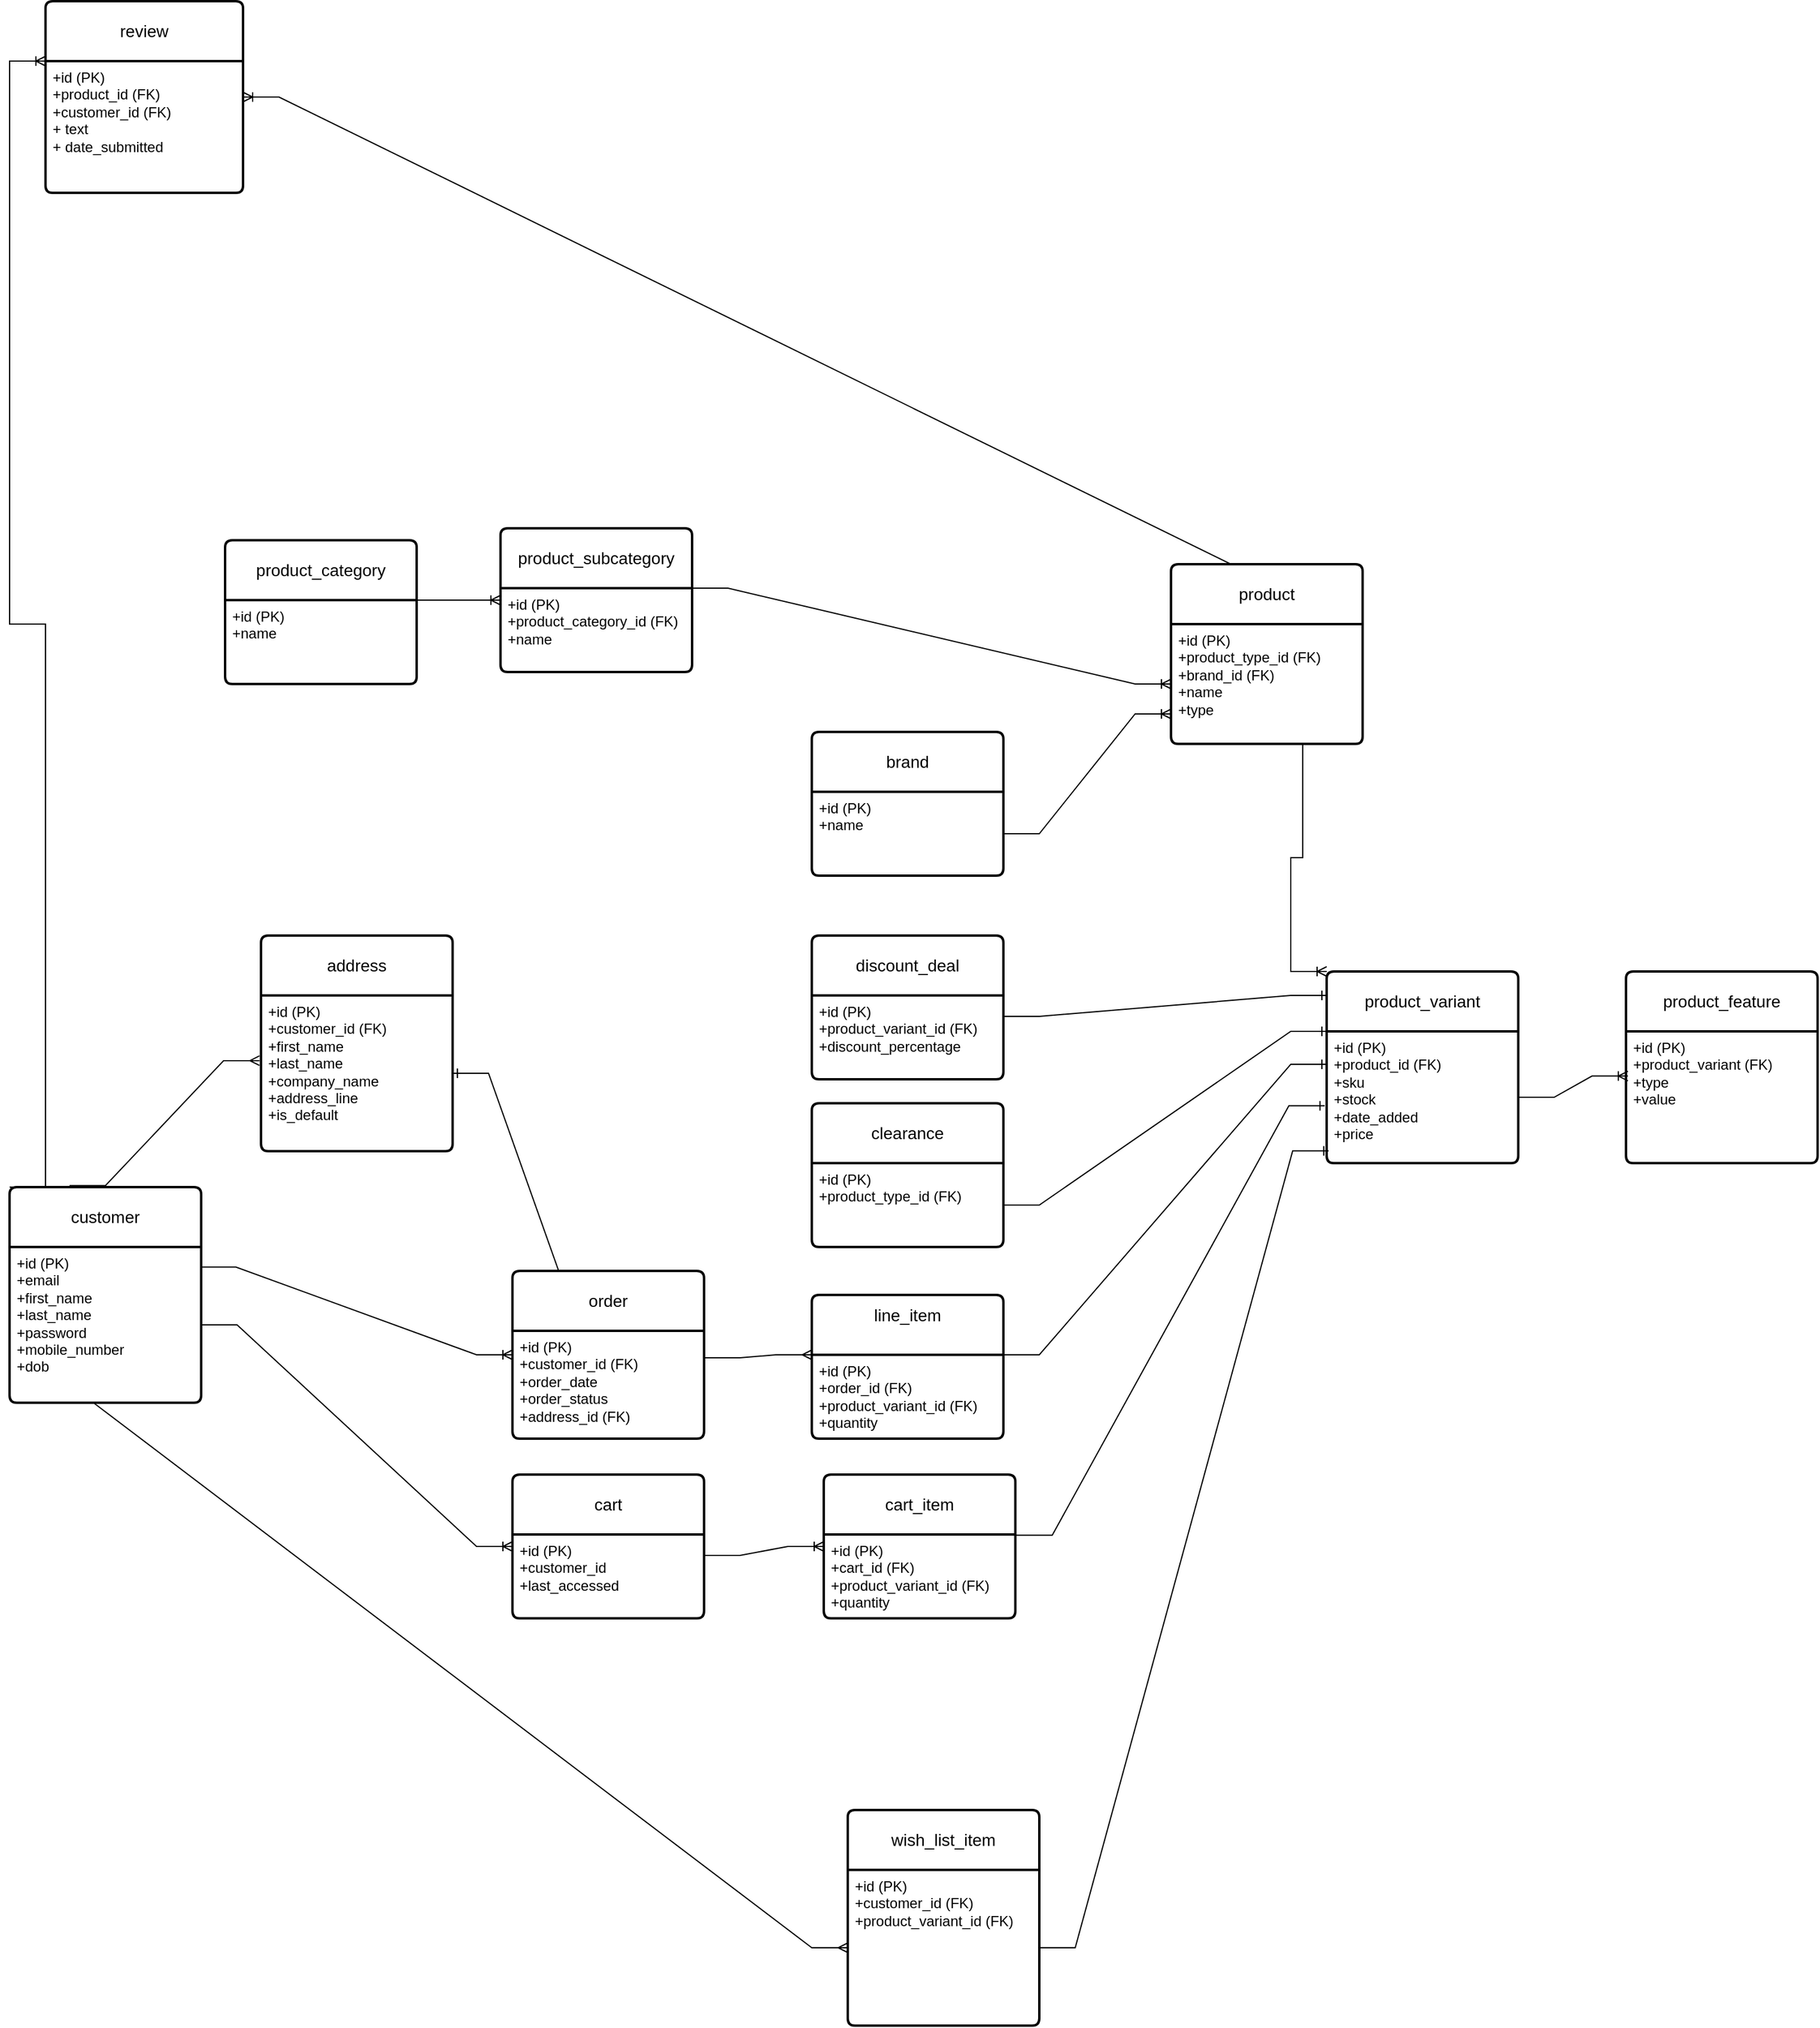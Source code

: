 <mxfile version="24.3.1" type="device">
  <diagram id="R2lEEEUBdFMjLlhIrx00" name="Page-1">
    <mxGraphModel dx="2936" dy="1738" grid="1" gridSize="10" guides="1" tooltips="1" connect="1" arrows="1" fold="1" page="1" pageScale="1" pageWidth="827" pageHeight="1169" math="0" shadow="0" extFonts="Permanent Marker^https://fonts.googleapis.com/css?family=Permanent+Marker">
      <root>
        <mxCell id="0" />
        <mxCell id="1" parent="0" />
        <mxCell id="pZEALZfNviSPJmIWoXC3-51" value="review" style="swimlane;childLayout=stackLayout;horizontal=1;startSize=50;horizontalStack=0;rounded=1;fontSize=14;fontStyle=0;strokeWidth=2;resizeParent=0;resizeLast=1;shadow=0;dashed=0;align=center;arcSize=4;whiteSpace=wrap;html=1;" vertex="1" parent="1">
          <mxGeometry x="-950" y="-410" width="165" height="160" as="geometry" />
        </mxCell>
        <mxCell id="pZEALZfNviSPJmIWoXC3-52" value="+id (PK)&lt;br&gt;+product_id (FK)&lt;br&gt;+customer_id (FK)&lt;div&gt;+ text&lt;/div&gt;&lt;div&gt;+ date_submitted&lt;/div&gt;" style="align=left;strokeColor=none;fillColor=none;spacingLeft=4;fontSize=12;verticalAlign=top;resizable=0;rotatable=0;part=1;html=1;" vertex="1" parent="pZEALZfNviSPJmIWoXC3-51">
          <mxGeometry y="50" width="165" height="110" as="geometry" />
        </mxCell>
        <mxCell id="pZEALZfNviSPJmIWoXC3-62" value="product" style="swimlane;childLayout=stackLayout;horizontal=1;startSize=50;horizontalStack=0;rounded=1;fontSize=14;fontStyle=0;strokeWidth=2;resizeParent=0;resizeLast=1;shadow=0;dashed=0;align=center;arcSize=4;whiteSpace=wrap;html=1;" vertex="1" parent="1">
          <mxGeometry x="-10" y="60" width="160" height="150" as="geometry" />
        </mxCell>
        <mxCell id="pZEALZfNviSPJmIWoXC3-63" value="+id (PK)&lt;br&gt;+product_type_id (FK)&lt;br&gt;+brand_id (FK)&lt;br&gt;&lt;div&gt;+name&lt;/div&gt;&lt;div&gt;+type&lt;/div&gt;" style="align=left;strokeColor=none;fillColor=none;spacingLeft=4;fontSize=12;verticalAlign=top;resizable=0;rotatable=0;part=1;html=1;" vertex="1" parent="pZEALZfNviSPJmIWoXC3-62">
          <mxGeometry y="50" width="160" height="100" as="geometry" />
        </mxCell>
        <mxCell id="pZEALZfNviSPJmIWoXC3-66" value="product_subcategory" style="swimlane;childLayout=stackLayout;horizontal=1;startSize=50;horizontalStack=0;rounded=1;fontSize=14;fontStyle=0;strokeWidth=2;resizeParent=0;resizeLast=1;shadow=0;dashed=0;align=center;arcSize=4;whiteSpace=wrap;html=1;" vertex="1" parent="1">
          <mxGeometry x="-570" y="30" width="160" height="120" as="geometry" />
        </mxCell>
        <mxCell id="pZEALZfNviSPJmIWoXC3-67" value="+id (PK)&lt;br&gt;+product_category_id (FK)&lt;br&gt;+name" style="align=left;strokeColor=none;fillColor=none;spacingLeft=4;fontSize=12;verticalAlign=top;resizable=0;rotatable=0;part=1;html=1;" vertex="1" parent="pZEALZfNviSPJmIWoXC3-66">
          <mxGeometry y="50" width="160" height="70" as="geometry" />
        </mxCell>
        <mxCell id="pZEALZfNviSPJmIWoXC3-68" value="product_category" style="swimlane;childLayout=stackLayout;horizontal=1;startSize=50;horizontalStack=0;rounded=1;fontSize=14;fontStyle=0;strokeWidth=2;resizeParent=0;resizeLast=1;shadow=0;dashed=0;align=center;arcSize=4;whiteSpace=wrap;html=1;" vertex="1" parent="1">
          <mxGeometry x="-800" y="40" width="160" height="120" as="geometry" />
        </mxCell>
        <mxCell id="pZEALZfNviSPJmIWoXC3-69" value="+id (PK)&lt;br&gt;+name" style="align=left;strokeColor=none;fillColor=none;spacingLeft=4;fontSize=12;verticalAlign=top;resizable=0;rotatable=0;part=1;html=1;" vertex="1" parent="pZEALZfNviSPJmIWoXC3-68">
          <mxGeometry y="50" width="160" height="70" as="geometry" />
        </mxCell>
        <mxCell id="pZEALZfNviSPJmIWoXC3-70" value="" style="edgeStyle=entityRelationEdgeStyle;fontSize=12;html=1;endArrow=ERoneToMany;rounded=0;exitX=1;exitY=0;exitDx=0;exitDy=0;" edge="1" parent="1" target="pZEALZfNviSPJmIWoXC3-66" source="pZEALZfNviSPJmIWoXC3-69">
          <mxGeometry width="100" height="100" relative="1" as="geometry">
            <mxPoint y="250" as="sourcePoint" />
            <mxPoint x="90" y="450" as="targetPoint" />
          </mxGeometry>
        </mxCell>
        <mxCell id="pZEALZfNviSPJmIWoXC3-72" value="" style="edgeStyle=entityRelationEdgeStyle;fontSize=12;html=1;endArrow=ERoneToMany;rounded=0;exitX=1;exitY=0;exitDx=0;exitDy=0;" edge="1" parent="1" source="pZEALZfNviSPJmIWoXC3-67" target="pZEALZfNviSPJmIWoXC3-63">
          <mxGeometry width="100" height="100" relative="1" as="geometry">
            <mxPoint x="-147.66" y="71.04" as="sourcePoint" />
            <mxPoint x="150" y="550" as="targetPoint" />
            <Array as="points">
              <mxPoint x="510" y="220" />
            </Array>
          </mxGeometry>
        </mxCell>
        <mxCell id="pZEALZfNviSPJmIWoXC3-73" value="brand" style="swimlane;childLayout=stackLayout;horizontal=1;startSize=50;horizontalStack=0;rounded=1;fontSize=14;fontStyle=0;strokeWidth=2;resizeParent=0;resizeLast=1;shadow=0;dashed=0;align=center;arcSize=4;whiteSpace=wrap;html=1;" vertex="1" parent="1">
          <mxGeometry x="-310" y="200" width="160" height="120" as="geometry" />
        </mxCell>
        <mxCell id="pZEALZfNviSPJmIWoXC3-74" value="+id (PK)&lt;br&gt;+name" style="align=left;strokeColor=none;fillColor=none;spacingLeft=4;fontSize=12;verticalAlign=top;resizable=0;rotatable=0;part=1;html=1;" vertex="1" parent="pZEALZfNviSPJmIWoXC3-73">
          <mxGeometry y="50" width="160" height="70" as="geometry" />
        </mxCell>
        <mxCell id="pZEALZfNviSPJmIWoXC3-75" value="" style="edgeStyle=entityRelationEdgeStyle;fontSize=12;html=1;endArrow=ERoneToMany;rounded=0;entryX=0;entryY=0.75;entryDx=0;entryDy=0;" edge="1" parent="1" source="pZEALZfNviSPJmIWoXC3-74" target="pZEALZfNviSPJmIWoXC3-63">
          <mxGeometry width="100" height="100" relative="1" as="geometry">
            <mxPoint x="492" y="241" as="sourcePoint" />
            <mxPoint x="600" y="275" as="targetPoint" />
            <Array as="points">
              <mxPoint x="520" y="230" />
            </Array>
          </mxGeometry>
        </mxCell>
        <mxCell id="pZEALZfNviSPJmIWoXC3-76" value="product_variant" style="swimlane;childLayout=stackLayout;horizontal=1;startSize=50;horizontalStack=0;rounded=1;fontSize=14;fontStyle=0;strokeWidth=2;resizeParent=0;resizeLast=1;shadow=0;dashed=0;align=center;arcSize=4;whiteSpace=wrap;html=1;" vertex="1" parent="1">
          <mxGeometry x="120" y="400" width="160" height="160" as="geometry" />
        </mxCell>
        <mxCell id="pZEALZfNviSPJmIWoXC3-77" value="+id (PK)&lt;br&gt;+product_id (FK)&lt;br&gt;+sku&lt;div&gt;&lt;div&gt;+stock&lt;/div&gt;&lt;/div&gt;&lt;div&gt;+date_added&lt;/div&gt;&lt;div&gt;+price&lt;/div&gt;" style="align=left;strokeColor=none;fillColor=none;spacingLeft=4;fontSize=12;verticalAlign=top;resizable=0;rotatable=0;part=1;html=1;" vertex="1" parent="pZEALZfNviSPJmIWoXC3-76">
          <mxGeometry y="50" width="160" height="110" as="geometry" />
        </mxCell>
        <mxCell id="pZEALZfNviSPJmIWoXC3-79" value="order" style="swimlane;childLayout=stackLayout;horizontal=1;startSize=50;horizontalStack=0;rounded=1;fontSize=14;fontStyle=0;strokeWidth=2;resizeParent=0;resizeLast=1;shadow=0;dashed=0;align=center;arcSize=4;whiteSpace=wrap;html=1;" vertex="1" parent="1">
          <mxGeometry x="-560" y="650" width="160" height="140" as="geometry" />
        </mxCell>
        <mxCell id="pZEALZfNviSPJmIWoXC3-80" value="+id (PK)&lt;br&gt;+customer_id (FK)&lt;br&gt;+order_date&lt;div&gt;+order_status&lt;/div&gt;&lt;div&gt;+address_id (FK)&lt;/div&gt;&lt;div&gt;&lt;br&gt;&lt;/div&gt;" style="align=left;strokeColor=none;fillColor=none;spacingLeft=4;fontSize=12;verticalAlign=top;resizable=0;rotatable=0;part=1;html=1;" vertex="1" parent="pZEALZfNviSPJmIWoXC3-79">
          <mxGeometry y="50" width="160" height="90" as="geometry" />
        </mxCell>
        <mxCell id="pZEALZfNviSPJmIWoXC3-138" style="edgeStyle=orthogonalEdgeStyle;rounded=0;orthogonalLoop=1;jettySize=auto;html=1;exitX=0.5;exitY=1;exitDx=0;exitDy=0;" edge="1" parent="pZEALZfNviSPJmIWoXC3-79" source="pZEALZfNviSPJmIWoXC3-80" target="pZEALZfNviSPJmIWoXC3-80">
          <mxGeometry relative="1" as="geometry" />
        </mxCell>
        <mxCell id="pZEALZfNviSPJmIWoXC3-81" value="customer" style="swimlane;childLayout=stackLayout;horizontal=1;startSize=50;horizontalStack=0;rounded=1;fontSize=14;fontStyle=0;strokeWidth=2;resizeParent=0;resizeLast=1;shadow=0;dashed=0;align=center;arcSize=4;whiteSpace=wrap;html=1;" vertex="1" parent="1">
          <mxGeometry x="-980" y="580" width="160" height="180" as="geometry" />
        </mxCell>
        <mxCell id="pZEALZfNviSPJmIWoXC3-82" value="+id (PK)&lt;br&gt;+email&lt;br&gt;&lt;div&gt;+first_name&lt;/div&gt;&lt;div&gt;+last_name&amp;nbsp;&lt;/div&gt;&lt;div&gt;+password&lt;/div&gt;&lt;div&gt;+mobile_number&lt;/div&gt;&lt;div&gt;+dob&lt;/div&gt;" style="align=left;strokeColor=none;fillColor=none;spacingLeft=4;fontSize=12;verticalAlign=top;resizable=0;rotatable=0;part=1;html=1;" vertex="1" parent="pZEALZfNviSPJmIWoXC3-81">
          <mxGeometry y="50" width="160" height="130" as="geometry" />
        </mxCell>
        <mxCell id="pZEALZfNviSPJmIWoXC3-83" value="" style="edgeStyle=entityRelationEdgeStyle;fontSize=12;html=1;endArrow=ERoneToMany;rounded=0;exitX=0.994;exitY=0.129;exitDx=0;exitDy=0;exitPerimeter=0;entryX=0;entryY=0.5;entryDx=0;entryDy=0;" edge="1" parent="1" source="pZEALZfNviSPJmIWoXC3-82" target="pZEALZfNviSPJmIWoXC3-79">
          <mxGeometry width="100" height="100" relative="1" as="geometry">
            <mxPoint x="30" y="270" as="sourcePoint" />
            <mxPoint x="90" y="260" as="targetPoint" />
            <Array as="points">
              <mxPoint x="60" y="700" />
            </Array>
          </mxGeometry>
        </mxCell>
        <mxCell id="pZEALZfNviSPJmIWoXC3-84" value="" style="edgeStyle=entityRelationEdgeStyle;fontSize=12;html=1;endArrow=ERmany;rounded=0;exitX=1;exitY=0.25;exitDx=0;exitDy=0;entryX=0;entryY=0;entryDx=0;entryDy=0;" edge="1" parent="1" source="pZEALZfNviSPJmIWoXC3-80" target="pZEALZfNviSPJmIWoXC3-98">
          <mxGeometry width="100" height="100" relative="1" as="geometry">
            <mxPoint x="270" y="750" as="sourcePoint" />
            <mxPoint x="370" y="650" as="targetPoint" />
          </mxGeometry>
        </mxCell>
        <mxCell id="pZEALZfNviSPJmIWoXC3-85" value="" style="edgeStyle=entityRelationEdgeStyle;fontSize=12;html=1;endArrow=ERoneToMany;rounded=0;entryX=0;entryY=0;entryDx=0;entryDy=0;exitX=0;exitY=0;exitDx=0;exitDy=0;" edge="1" parent="1" source="pZEALZfNviSPJmIWoXC3-81" target="pZEALZfNviSPJmIWoXC3-52">
          <mxGeometry width="100" height="100" relative="1" as="geometry">
            <mxPoint x="-1030" y="660" as="sourcePoint" />
            <mxPoint x="1195" y="1055" as="targetPoint" />
            <Array as="points">
              <mxPoint x="-900" y="570" />
              <mxPoint x="-900" y="400" />
              <mxPoint x="-967" y="-160" />
              <mxPoint x="-1010" y="340" />
              <mxPoint x="-1170" y="310" />
              <mxPoint x="-1110" y="350" />
            </Array>
          </mxGeometry>
        </mxCell>
        <mxCell id="pZEALZfNviSPJmIWoXC3-86" value="" style="edgeStyle=entityRelationEdgeStyle;fontSize=12;html=1;endArrow=ERoneToMany;rounded=0;exitX=0.5;exitY=0;exitDx=0;exitDy=0;" edge="1" parent="1" target="pZEALZfNviSPJmIWoXC3-51" source="pZEALZfNviSPJmIWoXC3-62">
          <mxGeometry width="100" height="100" relative="1" as="geometry">
            <mxPoint x="1370" y="1040" as="sourcePoint" />
            <mxPoint x="1630" y="-531" as="targetPoint" />
            <Array as="points">
              <mxPoint x="340" y="506.5" />
              <mxPoint x="750" y="210" />
              <mxPoint x="770" y="270" />
              <mxPoint x="1360" y="426.5" />
              <mxPoint x="1540" y="126.5" />
              <mxPoint x="780" y="240" />
              <mxPoint x="1440" y="166.5" />
            </Array>
          </mxGeometry>
        </mxCell>
        <mxCell id="pZEALZfNviSPJmIWoXC3-87" value="discount_deal" style="swimlane;childLayout=stackLayout;horizontal=1;startSize=50;horizontalStack=0;rounded=1;fontSize=14;fontStyle=0;strokeWidth=2;resizeParent=0;resizeLast=1;shadow=0;dashed=0;align=center;arcSize=4;whiteSpace=wrap;html=1;" vertex="1" parent="1">
          <mxGeometry x="-310" y="370" width="160" height="120" as="geometry" />
        </mxCell>
        <mxCell id="pZEALZfNviSPJmIWoXC3-88" value="+id (PK)&lt;br&gt;+product_variant_id (FK)&lt;div&gt;+discount_percentage&lt;/div&gt;" style="align=left;strokeColor=none;fillColor=none;spacingLeft=4;fontSize=12;verticalAlign=top;resizable=0;rotatable=0;part=1;html=1;" vertex="1" parent="pZEALZfNviSPJmIWoXC3-87">
          <mxGeometry y="50" width="160" height="70" as="geometry" />
        </mxCell>
        <mxCell id="pZEALZfNviSPJmIWoXC3-90" value="clearance" style="swimlane;childLayout=stackLayout;horizontal=1;startSize=50;horizontalStack=0;rounded=1;fontSize=14;fontStyle=0;strokeWidth=2;resizeParent=0;resizeLast=1;shadow=0;dashed=0;align=center;arcSize=4;whiteSpace=wrap;html=1;" vertex="1" parent="1">
          <mxGeometry x="-310" y="510" width="160" height="120" as="geometry" />
        </mxCell>
        <mxCell id="pZEALZfNviSPJmIWoXC3-91" value="+id (PK)&lt;br&gt;+product_type_id (FK)" style="align=left;strokeColor=none;fillColor=none;spacingLeft=4;fontSize=12;verticalAlign=top;resizable=0;rotatable=0;part=1;html=1;" vertex="1" parent="pZEALZfNviSPJmIWoXC3-90">
          <mxGeometry y="50" width="160" height="70" as="geometry" />
        </mxCell>
        <mxCell id="pZEALZfNviSPJmIWoXC3-96" value="" style="edgeStyle=entityRelationEdgeStyle;fontSize=12;html=1;endArrow=ERoneToMany;rounded=0;exitX=0.5;exitY=1;exitDx=0;exitDy=0;entryX=0;entryY=0;entryDx=0;entryDy=0;" edge="1" parent="1" source="pZEALZfNviSPJmIWoXC3-63" target="pZEALZfNviSPJmIWoXC3-76">
          <mxGeometry width="100" height="100" relative="1" as="geometry">
            <mxPoint x="-138" y="71" as="sourcePoint" />
            <mxPoint x="-50" y="125" as="targetPoint" />
            <Array as="points">
              <mxPoint x="520" y="230" />
            </Array>
          </mxGeometry>
        </mxCell>
        <mxCell id="pZEALZfNviSPJmIWoXC3-97" value="line_item&lt;div&gt;&lt;br&gt;&lt;/div&gt;" style="swimlane;childLayout=stackLayout;horizontal=1;startSize=50;horizontalStack=0;rounded=1;fontSize=14;fontStyle=0;strokeWidth=2;resizeParent=0;resizeLast=1;shadow=0;dashed=0;align=center;arcSize=4;whiteSpace=wrap;html=1;" vertex="1" parent="1">
          <mxGeometry x="-310" y="670" width="160" height="120" as="geometry" />
        </mxCell>
        <mxCell id="pZEALZfNviSPJmIWoXC3-98" value="+id (PK)&lt;br&gt;+order_id (FK)&lt;br&gt;+product_variant_id (FK)&lt;div&gt;+quantity&lt;/div&gt;" style="align=left;strokeColor=none;fillColor=none;spacingLeft=4;fontSize=12;verticalAlign=top;resizable=0;rotatable=0;part=1;html=1;" vertex="1" parent="pZEALZfNviSPJmIWoXC3-97">
          <mxGeometry y="50" width="160" height="70" as="geometry" />
        </mxCell>
        <mxCell id="pZEALZfNviSPJmIWoXC3-100" value="cart" style="swimlane;childLayout=stackLayout;horizontal=1;startSize=50;horizontalStack=0;rounded=1;fontSize=14;fontStyle=0;strokeWidth=2;resizeParent=0;resizeLast=1;shadow=0;dashed=0;align=center;arcSize=4;whiteSpace=wrap;html=1;" vertex="1" parent="1">
          <mxGeometry x="-560" y="820" width="160" height="120" as="geometry" />
        </mxCell>
        <mxCell id="pZEALZfNviSPJmIWoXC3-101" value="+id (PK)&lt;br&gt;+customer_id&lt;br&gt;&lt;div&gt;+last_accessed&lt;/div&gt;" style="align=left;strokeColor=none;fillColor=none;spacingLeft=4;fontSize=12;verticalAlign=top;resizable=0;rotatable=0;part=1;html=1;" vertex="1" parent="pZEALZfNviSPJmIWoXC3-100">
          <mxGeometry y="50" width="160" height="70" as="geometry" />
        </mxCell>
        <mxCell id="pZEALZfNviSPJmIWoXC3-106" value="cart_item" style="swimlane;childLayout=stackLayout;horizontal=1;startSize=50;horizontalStack=0;rounded=1;fontSize=14;fontStyle=0;strokeWidth=2;resizeParent=0;resizeLast=1;shadow=0;dashed=0;align=center;arcSize=4;whiteSpace=wrap;html=1;" vertex="1" parent="1">
          <mxGeometry x="-300" y="820" width="160" height="120" as="geometry" />
        </mxCell>
        <mxCell id="pZEALZfNviSPJmIWoXC3-107" value="+id (PK)&lt;br&gt;+cart_id (FK)&lt;br&gt;+product_variant_id (FK)&lt;div&gt;+quantity&lt;/div&gt;" style="align=left;strokeColor=none;fillColor=none;spacingLeft=4;fontSize=12;verticalAlign=top;resizable=0;rotatable=0;part=1;html=1;" vertex="1" parent="pZEALZfNviSPJmIWoXC3-106">
          <mxGeometry y="50" width="160" height="70" as="geometry" />
        </mxCell>
        <mxCell id="pZEALZfNviSPJmIWoXC3-111" value="" style="edgeStyle=entityRelationEdgeStyle;fontSize=12;html=1;endArrow=ERoneToMany;rounded=0;entryX=0;entryY=0.5;entryDx=0;entryDy=0;exitX=1;exitY=0.25;exitDx=0;exitDy=0;" edge="1" parent="1" source="pZEALZfNviSPJmIWoXC3-101" target="pZEALZfNviSPJmIWoXC3-106">
          <mxGeometry width="100" height="100" relative="1" as="geometry">
            <mxPoint x="-390" y="899" as="sourcePoint" />
            <mxPoint x="-279" y="880" as="targetPoint" />
            <Array as="points">
              <mxPoint x="341" y="850" />
            </Array>
          </mxGeometry>
        </mxCell>
        <mxCell id="pZEALZfNviSPJmIWoXC3-115" value="address" style="swimlane;childLayout=stackLayout;horizontal=1;startSize=50;horizontalStack=0;rounded=1;fontSize=14;fontStyle=0;strokeWidth=2;resizeParent=0;resizeLast=1;shadow=0;dashed=0;align=center;arcSize=4;whiteSpace=wrap;html=1;" vertex="1" parent="1">
          <mxGeometry x="-770" y="370" width="160" height="180" as="geometry" />
        </mxCell>
        <mxCell id="pZEALZfNviSPJmIWoXC3-116" value="+id (PK)&lt;div&gt;+customer_id (FK)&lt;br&gt;&lt;div&gt;+first_name&lt;/div&gt;&lt;div&gt;+last_name&amp;nbsp;&lt;/div&gt;&lt;div&gt;+company_name&lt;/div&gt;&lt;div&gt;+address_line&lt;/div&gt;&lt;div&gt;&lt;span style=&quot;background-color: initial;&quot;&gt;+is_default&lt;/span&gt;&lt;br&gt;&lt;/div&gt;&lt;/div&gt;" style="align=left;strokeColor=none;fillColor=none;spacingLeft=4;fontSize=12;verticalAlign=top;resizable=0;rotatable=0;part=1;html=1;" vertex="1" parent="pZEALZfNviSPJmIWoXC3-115">
          <mxGeometry y="50" width="160" height="130" as="geometry" />
        </mxCell>
        <mxCell id="pZEALZfNviSPJmIWoXC3-119" value="" style="edgeStyle=entityRelationEdgeStyle;fontSize=12;html=1;endArrow=ERmany;rounded=0;exitX=0.313;exitY=-0.007;exitDx=0;exitDy=0;exitPerimeter=0;entryX=-0.008;entryY=0.419;entryDx=0;entryDy=0;entryPerimeter=0;" edge="1" parent="1" source="pZEALZfNviSPJmIWoXC3-81" target="pZEALZfNviSPJmIWoXC3-116">
          <mxGeometry width="100" height="100" relative="1" as="geometry">
            <mxPoint x="100" y="710" as="sourcePoint" />
            <mxPoint x="200" y="610" as="targetPoint" />
            <Array as="points">
              <mxPoint x="-550" y="520" />
            </Array>
          </mxGeometry>
        </mxCell>
        <mxCell id="pZEALZfNviSPJmIWoXC3-120" value="wish_list_item" style="swimlane;childLayout=stackLayout;horizontal=1;startSize=50;horizontalStack=0;rounded=1;fontSize=14;fontStyle=0;strokeWidth=2;resizeParent=0;resizeLast=1;shadow=0;dashed=0;align=center;arcSize=4;whiteSpace=wrap;html=1;" vertex="1" parent="1">
          <mxGeometry x="-280" y="1100" width="160" height="180" as="geometry" />
        </mxCell>
        <mxCell id="pZEALZfNviSPJmIWoXC3-121" value="+id (PK)&lt;div&gt;+customer_id (FK)&lt;br&gt;&lt;div&gt;+product_variant_id (FK)&lt;/div&gt;&lt;/div&gt;" style="align=left;strokeColor=none;fillColor=none;spacingLeft=4;fontSize=12;verticalAlign=top;resizable=0;rotatable=0;part=1;html=1;" vertex="1" parent="pZEALZfNviSPJmIWoXC3-120">
          <mxGeometry y="50" width="160" height="130" as="geometry" />
        </mxCell>
        <mxCell id="pZEALZfNviSPJmIWoXC3-122" value="" style="edgeStyle=entityRelationEdgeStyle;fontSize=12;html=1;endArrow=ERmany;rounded=0;exitX=0.25;exitY=1;exitDx=0;exitDy=0;" edge="1" parent="1" source="pZEALZfNviSPJmIWoXC3-82" target="pZEALZfNviSPJmIWoXC3-121">
          <mxGeometry width="100" height="100" relative="1" as="geometry">
            <mxPoint x="-770" y="699" as="sourcePoint" />
            <mxPoint x="-750" y="580" as="targetPoint" />
            <Array as="points">
              <mxPoint x="-540" y="530" />
            </Array>
          </mxGeometry>
        </mxCell>
        <mxCell id="pZEALZfNviSPJmIWoXC3-127" value="" style="edgeStyle=entityRelationEdgeStyle;fontSize=12;html=1;endArrow=ERoneToMany;rounded=0;entryX=0.01;entryY=0.339;entryDx=0;entryDy=0;entryPerimeter=0;" edge="1" parent="1" source="pZEALZfNviSPJmIWoXC3-77" target="pZEALZfNviSPJmIWoXC3-131">
          <mxGeometry width="100" height="100" relative="1" as="geometry">
            <mxPoint x="70" y="740" as="sourcePoint" />
            <mxPoint x="82.5" y="750" as="targetPoint" />
            <Array as="points">
              <mxPoint x="70" y="710" />
            </Array>
          </mxGeometry>
        </mxCell>
        <mxCell id="pZEALZfNviSPJmIWoXC3-130" value="product_feature" style="swimlane;childLayout=stackLayout;horizontal=1;startSize=50;horizontalStack=0;rounded=1;fontSize=14;fontStyle=0;strokeWidth=2;resizeParent=0;resizeLast=1;shadow=0;dashed=0;align=center;arcSize=4;whiteSpace=wrap;html=1;" vertex="1" parent="1">
          <mxGeometry x="370" y="400" width="160" height="160" as="geometry" />
        </mxCell>
        <mxCell id="pZEALZfNviSPJmIWoXC3-131" value="+id (PK)&lt;div&gt;+product_variant (FK)&lt;br&gt;&lt;div&gt;+type&lt;/div&gt;&lt;div&gt;+value&lt;/div&gt;&lt;/div&gt;" style="align=left;strokeColor=none;fillColor=none;spacingLeft=4;fontSize=12;verticalAlign=top;resizable=0;rotatable=0;part=1;html=1;" vertex="1" parent="pZEALZfNviSPJmIWoXC3-130">
          <mxGeometry y="50" width="160" height="110" as="geometry" />
        </mxCell>
        <mxCell id="pZEALZfNviSPJmIWoXC3-134" value="" style="edgeStyle=entityRelationEdgeStyle;fontSize=12;html=1;endArrow=ERone;endFill=1;rounded=0;exitX=0.429;exitY=0.001;exitDx=0;exitDy=0;exitPerimeter=0;entryX=1;entryY=0.5;entryDx=0;entryDy=0;" edge="1" parent="1" source="pZEALZfNviSPJmIWoXC3-79" target="pZEALZfNviSPJmIWoXC3-116">
          <mxGeometry width="100" height="100" relative="1" as="geometry">
            <mxPoint x="-490" y="580" as="sourcePoint" />
            <mxPoint x="-510" y="470" as="targetPoint" />
          </mxGeometry>
        </mxCell>
        <mxCell id="pZEALZfNviSPJmIWoXC3-141" value="" style="edgeStyle=entityRelationEdgeStyle;fontSize=12;html=1;endArrow=ERoneToMany;rounded=0;exitX=1;exitY=0.5;exitDx=0;exitDy=0;entryX=0;entryY=0.5;entryDx=0;entryDy=0;" edge="1" parent="1" source="pZEALZfNviSPJmIWoXC3-82" target="pZEALZfNviSPJmIWoXC3-100">
          <mxGeometry width="100" height="100" relative="1" as="geometry">
            <mxPoint x="-811" y="657" as="sourcePoint" />
            <mxPoint x="-550" y="730" as="targetPoint" />
            <Array as="points">
              <mxPoint x="70" y="710" />
            </Array>
          </mxGeometry>
        </mxCell>
        <mxCell id="pZEALZfNviSPJmIWoXC3-144" value="" style="edgeStyle=entityRelationEdgeStyle;fontSize=12;html=1;endArrow=ERone;endFill=1;rounded=0;exitX=1;exitY=0.25;exitDx=0;exitDy=0;entryX=0;entryY=0.125;entryDx=0;entryDy=0;entryPerimeter=0;" edge="1" parent="1" source="pZEALZfNviSPJmIWoXC3-88" target="pZEALZfNviSPJmIWoXC3-76">
          <mxGeometry width="100" height="100" relative="1" as="geometry">
            <mxPoint x="-320" y="660" as="sourcePoint" />
            <mxPoint x="-220" y="560" as="targetPoint" />
          </mxGeometry>
        </mxCell>
        <mxCell id="pZEALZfNviSPJmIWoXC3-146" value="" style="edgeStyle=entityRelationEdgeStyle;fontSize=12;html=1;endArrow=ERone;endFill=1;rounded=0;exitX=1;exitY=0;exitDx=0;exitDy=0;entryX=0;entryY=0.25;entryDx=0;entryDy=0;" edge="1" parent="1" source="pZEALZfNviSPJmIWoXC3-98" target="pZEALZfNviSPJmIWoXC3-77">
          <mxGeometry width="100" height="100" relative="1" as="geometry">
            <mxPoint x="-140" y="740" as="sourcePoint" />
            <mxPoint x="-40" y="640" as="targetPoint" />
          </mxGeometry>
        </mxCell>
        <mxCell id="pZEALZfNviSPJmIWoXC3-150" value="" style="edgeStyle=entityRelationEdgeStyle;fontSize=12;html=1;endArrow=ERone;endFill=1;rounded=0;entryX=0;entryY=0;entryDx=0;entryDy=0;" edge="1" parent="1" source="pZEALZfNviSPJmIWoXC3-91" target="pZEALZfNviSPJmIWoXC3-77">
          <mxGeometry width="100" height="100" relative="1" as="geometry">
            <mxPoint x="-140" y="448" as="sourcePoint" />
            <mxPoint x="130" y="430" as="targetPoint" />
            <Array as="points">
              <mxPoint x="130" y="450" />
              <mxPoint x="130" y="460" />
            </Array>
          </mxGeometry>
        </mxCell>
        <mxCell id="pZEALZfNviSPJmIWoXC3-151" value="" style="edgeStyle=entityRelationEdgeStyle;fontSize=12;html=1;endArrow=ERone;endFill=1;rounded=0;exitX=1.005;exitY=0.422;exitDx=0;exitDy=0;entryX=-0.01;entryY=0.565;entryDx=0;entryDy=0;exitPerimeter=0;entryPerimeter=0;" edge="1" parent="1" source="pZEALZfNviSPJmIWoXC3-106" target="pZEALZfNviSPJmIWoXC3-77">
          <mxGeometry width="100" height="100" relative="1" as="geometry">
            <mxPoint x="-140" y="730" as="sourcePoint" />
            <mxPoint x="130" y="488" as="targetPoint" />
          </mxGeometry>
        </mxCell>
        <mxCell id="pZEALZfNviSPJmIWoXC3-152" value="" style="edgeStyle=entityRelationEdgeStyle;fontSize=12;html=1;endArrow=ERone;endFill=1;rounded=0;exitX=1;exitY=0.5;exitDx=0;exitDy=0;entryX=0.01;entryY=0.907;entryDx=0;entryDy=0;entryPerimeter=0;" edge="1" parent="1" source="pZEALZfNviSPJmIWoXC3-121" target="pZEALZfNviSPJmIWoXC3-77">
          <mxGeometry width="100" height="100" relative="1" as="geometry">
            <mxPoint x="-129" y="881" as="sourcePoint" />
            <mxPoint x="128" y="522" as="targetPoint" />
          </mxGeometry>
        </mxCell>
      </root>
    </mxGraphModel>
  </diagram>
</mxfile>
